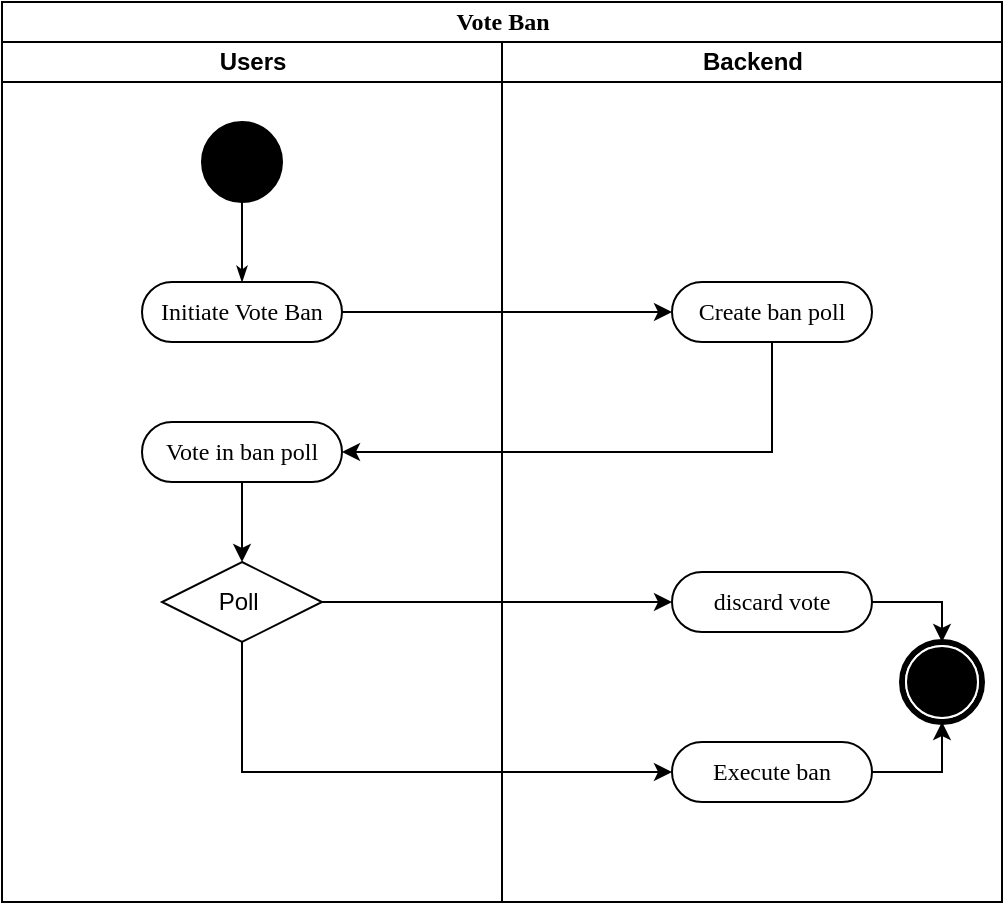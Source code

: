 <mxfile version="20.5.1" type="github" pages="2">
  <diagram name="Page-1" id="0783ab3e-0a74-02c8-0abd-f7b4e66b4bec">
    <mxGraphModel dx="1038" dy="489" grid="1" gridSize="10" guides="1" tooltips="1" connect="1" arrows="1" fold="1" page="1" pageScale="1" pageWidth="850" pageHeight="1100" background="none" math="0" shadow="0">
      <root>
        <mxCell id="0" />
        <mxCell id="1" parent="0" />
        <mxCell id="1c1d494c118603dd-1" value="Vote Ban" style="swimlane;html=1;childLayout=stackLayout;startSize=20;rounded=0;shadow=0;comic=0;labelBackgroundColor=none;strokeWidth=1;fontFamily=Verdana;fontSize=12;align=center;" parent="1" vertex="1">
          <mxGeometry x="40" y="20" width="500" height="450" as="geometry">
            <mxRectangle x="40" y="20" width="70" height="30" as="alternateBounds" />
          </mxGeometry>
        </mxCell>
        <mxCell id="1c1d494c118603dd-2" value="Users" style="swimlane;html=1;startSize=20;" parent="1c1d494c118603dd-1" vertex="1">
          <mxGeometry y="20" width="250" height="430" as="geometry">
            <mxRectangle y="20" width="40" height="970" as="alternateBounds" />
          </mxGeometry>
        </mxCell>
        <mxCell id="60571a20871a0731-4" value="" style="ellipse;whiteSpace=wrap;html=1;rounded=0;shadow=0;comic=0;labelBackgroundColor=none;strokeWidth=1;fillColor=#000000;fontFamily=Verdana;fontSize=12;align=center;" parent="1c1d494c118603dd-2" vertex="1">
          <mxGeometry x="100" y="40" width="40" height="40" as="geometry" />
        </mxCell>
        <mxCell id="60571a20871a0731-8" value="Initiate Vote Ban" style="rounded=1;whiteSpace=wrap;html=1;shadow=0;comic=0;labelBackgroundColor=none;strokeWidth=1;fontFamily=Verdana;fontSize=12;align=center;arcSize=50;" parent="1c1d494c118603dd-2" vertex="1">
          <mxGeometry x="70" y="120" width="100" height="30" as="geometry" />
        </mxCell>
        <mxCell id="1c1d494c118603dd-27" style="edgeStyle=orthogonalEdgeStyle;rounded=0;html=1;labelBackgroundColor=none;startArrow=none;startFill=0;startSize=5;endArrow=classicThin;endFill=1;endSize=5;jettySize=auto;orthogonalLoop=1;strokeWidth=1;fontFamily=Verdana;fontSize=12" parent="1c1d494c118603dd-2" source="60571a20871a0731-4" target="60571a20871a0731-8" edge="1">
          <mxGeometry relative="1" as="geometry" />
        </mxCell>
        <mxCell id="Gy_LP1MhG29ItuX3T63l-12" style="edgeStyle=orthogonalEdgeStyle;rounded=0;orthogonalLoop=1;jettySize=auto;html=1;exitX=0.5;exitY=1;exitDx=0;exitDy=0;entryX=0.5;entryY=0;entryDx=0;entryDy=0;strokeColor=#000000;" edge="1" parent="1c1d494c118603dd-2" source="Gy_LP1MhG29ItuX3T63l-4" target="Gy_LP1MhG29ItuX3T63l-1">
          <mxGeometry relative="1" as="geometry" />
        </mxCell>
        <mxCell id="Gy_LP1MhG29ItuX3T63l-4" value="Vote in ban poll" style="rounded=1;whiteSpace=wrap;html=1;shadow=0;comic=0;labelBackgroundColor=none;strokeWidth=1;fontFamily=Verdana;fontSize=12;align=center;arcSize=50;" vertex="1" parent="1c1d494c118603dd-2">
          <mxGeometry x="70" y="190" width="100" height="30" as="geometry" />
        </mxCell>
        <mxCell id="Gy_LP1MhG29ItuX3T63l-1" value="Poll&amp;nbsp;" style="rhombus;whiteSpace=wrap;html=1;" vertex="1" parent="1c1d494c118603dd-2">
          <mxGeometry x="80" y="260" width="80" height="40" as="geometry" />
        </mxCell>
        <mxCell id="1c1d494c118603dd-3" value="Backend" style="swimlane;html=1;startSize=20;" parent="1c1d494c118603dd-1" vertex="1">
          <mxGeometry x="250" y="20" width="250" height="430" as="geometry" />
        </mxCell>
        <mxCell id="1c1d494c118603dd-5" value="Create ban poll" style="rounded=1;whiteSpace=wrap;html=1;shadow=0;comic=0;labelBackgroundColor=none;strokeWidth=1;fontFamily=Verdana;fontSize=12;align=center;arcSize=50;" parent="1c1d494c118603dd-3" vertex="1">
          <mxGeometry x="85" y="120" width="100" height="30" as="geometry" />
        </mxCell>
        <mxCell id="Gy_LP1MhG29ItuX3T63l-5" value="discard vote" style="rounded=1;whiteSpace=wrap;html=1;shadow=0;comic=0;labelBackgroundColor=none;strokeWidth=1;fontFamily=Verdana;fontSize=12;align=center;arcSize=50;" vertex="1" parent="1c1d494c118603dd-3">
          <mxGeometry x="85" y="265" width="100" height="30" as="geometry" />
        </mxCell>
        <mxCell id="Gy_LP1MhG29ItuX3T63l-8" value="Execute ban" style="rounded=1;whiteSpace=wrap;html=1;shadow=0;comic=0;labelBackgroundColor=none;strokeWidth=1;fontFamily=Verdana;fontSize=12;align=center;arcSize=50;" vertex="1" parent="1c1d494c118603dd-3">
          <mxGeometry x="85" y="350" width="100" height="30" as="geometry" />
        </mxCell>
        <mxCell id="60571a20871a0731-5" value="" style="shape=mxgraph.bpmn.shape;html=1;verticalLabelPosition=bottom;labelBackgroundColor=#ffffff;verticalAlign=top;perimeter=ellipsePerimeter;outline=end;symbol=terminate;rounded=0;shadow=0;comic=0;strokeWidth=1;fontFamily=Verdana;fontSize=12;align=center;" parent="1c1d494c118603dd-3" vertex="1">
          <mxGeometry x="200" y="300" width="40" height="40" as="geometry" />
        </mxCell>
        <mxCell id="Gy_LP1MhG29ItuX3T63l-19" style="edgeStyle=orthogonalEdgeStyle;rounded=0;orthogonalLoop=1;jettySize=auto;html=1;exitX=1;exitY=0.5;exitDx=0;exitDy=0;entryX=0.5;entryY=0;entryDx=0;entryDy=0;strokeColor=#000000;" edge="1" parent="1c1d494c118603dd-3" source="Gy_LP1MhG29ItuX3T63l-5" target="60571a20871a0731-5">
          <mxGeometry relative="1" as="geometry" />
        </mxCell>
        <mxCell id="Gy_LP1MhG29ItuX3T63l-20" style="edgeStyle=orthogonalEdgeStyle;rounded=0;orthogonalLoop=1;jettySize=auto;html=1;exitX=1;exitY=0.5;exitDx=0;exitDy=0;entryX=0.5;entryY=1;entryDx=0;entryDy=0;strokeColor=#000000;" edge="1" parent="1c1d494c118603dd-3" source="Gy_LP1MhG29ItuX3T63l-8" target="60571a20871a0731-5">
          <mxGeometry relative="1" as="geometry" />
        </mxCell>
        <mxCell id="Gy_LP1MhG29ItuX3T63l-10" style="edgeStyle=orthogonalEdgeStyle;rounded=0;orthogonalLoop=1;jettySize=auto;html=1;exitX=1;exitY=0.5;exitDx=0;exitDy=0;entryX=0;entryY=0.5;entryDx=0;entryDy=0;strokeColor=#000000;" edge="1" parent="1c1d494c118603dd-1" source="60571a20871a0731-8" target="1c1d494c118603dd-5">
          <mxGeometry relative="1" as="geometry" />
        </mxCell>
        <mxCell id="Gy_LP1MhG29ItuX3T63l-11" style="edgeStyle=orthogonalEdgeStyle;rounded=0;orthogonalLoop=1;jettySize=auto;html=1;exitX=0.5;exitY=1;exitDx=0;exitDy=0;strokeColor=#000000;entryX=1;entryY=0.5;entryDx=0;entryDy=0;" edge="1" parent="1c1d494c118603dd-1" source="1c1d494c118603dd-5" target="Gy_LP1MhG29ItuX3T63l-4">
          <mxGeometry relative="1" as="geometry">
            <mxPoint x="385" y="230" as="targetPoint" />
            <Array as="points">
              <mxPoint x="385" y="225" />
            </Array>
          </mxGeometry>
        </mxCell>
        <mxCell id="Gy_LP1MhG29ItuX3T63l-15" style="edgeStyle=orthogonalEdgeStyle;rounded=0;orthogonalLoop=1;jettySize=auto;html=1;exitX=0.5;exitY=1;exitDx=0;exitDy=0;entryX=0;entryY=0.5;entryDx=0;entryDy=0;strokeColor=#000000;" edge="1" parent="1c1d494c118603dd-1" source="Gy_LP1MhG29ItuX3T63l-1" target="Gy_LP1MhG29ItuX3T63l-8">
          <mxGeometry relative="1" as="geometry" />
        </mxCell>
        <mxCell id="Gy_LP1MhG29ItuX3T63l-16" style="edgeStyle=orthogonalEdgeStyle;rounded=0;orthogonalLoop=1;jettySize=auto;html=1;exitX=1;exitY=0.5;exitDx=0;exitDy=0;entryX=0;entryY=0.5;entryDx=0;entryDy=0;strokeColor=#000000;" edge="1" parent="1c1d494c118603dd-1" source="Gy_LP1MhG29ItuX3T63l-1" target="Gy_LP1MhG29ItuX3T63l-5">
          <mxGeometry relative="1" as="geometry" />
        </mxCell>
      </root>
    </mxGraphModel>
  </diagram>
  <diagram id="bwO8OHaiH8qeLq7h-4qP" name="Seite-2">
    <mxGraphModel dx="1038" dy="489" grid="1" gridSize="10" guides="1" tooltips="1" connect="1" arrows="1" fold="1" page="1" pageScale="1" pageWidth="827" pageHeight="1169" math="0" shadow="0">
      <root>
        <mxCell id="0" />
        <mxCell id="1" parent="0" />
      </root>
    </mxGraphModel>
  </diagram>
</mxfile>
